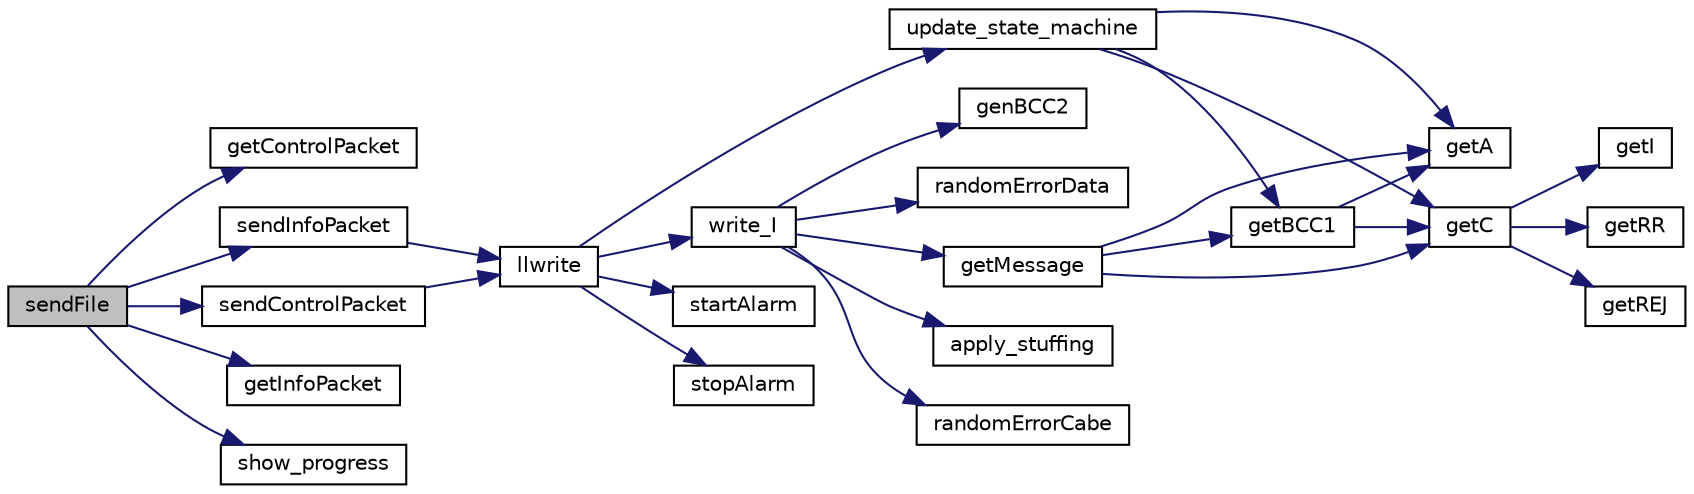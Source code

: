digraph "sendFile"
{
  edge [fontname="Helvetica",fontsize="10",labelfontname="Helvetica",labelfontsize="10"];
  node [fontname="Helvetica",fontsize="10",shape=record];
  rankdir="LR";
  Node1 [label="sendFile",height=0.2,width=0.4,color="black", fillcolor="grey75", style="filled", fontcolor="black"];
  Node1 -> Node2 [color="midnightblue",fontsize="10",style="solid",fontname="Helvetica"];
  Node2 [label="getControlPacket",height=0.2,width=0.4,color="black", fillcolor="white", style="filled",URL="$_app_protocol_8c.html#a2b801ed1acf22e8bfa83ca4b94387ff1"];
  Node1 -> Node3 [color="midnightblue",fontsize="10",style="solid",fontname="Helvetica"];
  Node3 [label="sendControlPacket",height=0.2,width=0.4,color="black", fillcolor="white", style="filled",URL="$_app_protocol_8c.html#a123485ea53d189897094d75d75e7c9db"];
  Node3 -> Node4 [color="midnightblue",fontsize="10",style="solid",fontname="Helvetica"];
  Node4 [label="llwrite",height=0.2,width=0.4,color="black", fillcolor="white", style="filled",URL="$_data_link_protocol_8c.html#a7566fe39434784a0bc29e8b0e64485fc"];
  Node4 -> Node5 [color="midnightblue",fontsize="10",style="solid",fontname="Helvetica"];
  Node5 [label="write_I",height=0.2,width=0.4,color="black", fillcolor="white", style="filled",URL="$_data_link_protocol_8c.html#ab455e0521aa499284c844ee6f8e26598"];
  Node5 -> Node6 [color="midnightblue",fontsize="10",style="solid",fontname="Helvetica"];
  Node6 [label="getMessage",height=0.2,width=0.4,color="black", fillcolor="white", style="filled",URL="$_data_link_protocol_8c.html#a15fda084e7c867a3bbec56c610d51328"];
  Node6 -> Node7 [color="midnightblue",fontsize="10",style="solid",fontname="Helvetica"];
  Node7 [label="getA",height=0.2,width=0.4,color="black", fillcolor="white", style="filled",URL="$_data_link_protocol_8c.html#a6a7b7f464b479f94feff8d9a00b18641"];
  Node6 -> Node8 [color="midnightblue",fontsize="10",style="solid",fontname="Helvetica"];
  Node8 [label="getC",height=0.2,width=0.4,color="black", fillcolor="white", style="filled",URL="$_data_link_protocol_8c.html#aaa901ccedf05fba90552bdacbd11d3e9"];
  Node8 -> Node9 [color="midnightblue",fontsize="10",style="solid",fontname="Helvetica"];
  Node9 [label="getI",height=0.2,width=0.4,color="black", fillcolor="white", style="filled",URL="$_data_link_protocol_8c.html#a1e4dbedff6dab62b362ac8ce0c34db2b"];
  Node8 -> Node10 [color="midnightblue",fontsize="10",style="solid",fontname="Helvetica"];
  Node10 [label="getRR",height=0.2,width=0.4,color="black", fillcolor="white", style="filled",URL="$_data_link_protocol_8c.html#a61563a2133275f81530af205df721370"];
  Node8 -> Node11 [color="midnightblue",fontsize="10",style="solid",fontname="Helvetica"];
  Node11 [label="getREJ",height=0.2,width=0.4,color="black", fillcolor="white", style="filled",URL="$_data_link_protocol_8c.html#abaa3708a048ddc5767862379efc6a548"];
  Node6 -> Node12 [color="midnightblue",fontsize="10",style="solid",fontname="Helvetica"];
  Node12 [label="getBCC1",height=0.2,width=0.4,color="black", fillcolor="white", style="filled",URL="$_data_link_protocol_8c.html#afa532baada4350c6ed5b8193170b419d"];
  Node12 -> Node7 [color="midnightblue",fontsize="10",style="solid",fontname="Helvetica"];
  Node12 -> Node8 [color="midnightblue",fontsize="10",style="solid",fontname="Helvetica"];
  Node5 -> Node13 [color="midnightblue",fontsize="10",style="solid",fontname="Helvetica"];
  Node13 [label="randomErrorCabe",height=0.2,width=0.4,color="black", fillcolor="white", style="filled",URL="$_data_link_protocol_8c.html#a0897e8adf83062f90d9c40d7150a65da"];
  Node5 -> Node14 [color="midnightblue",fontsize="10",style="solid",fontname="Helvetica"];
  Node14 [label="genBCC2",height=0.2,width=0.4,color="black", fillcolor="white", style="filled",URL="$_data_link_protocol_8c.html#adac0fd13500fe1f22cd9c00f46b13c05"];
  Node5 -> Node15 [color="midnightblue",fontsize="10",style="solid",fontname="Helvetica"];
  Node15 [label="randomErrorData",height=0.2,width=0.4,color="black", fillcolor="white", style="filled",URL="$_data_link_protocol_8c.html#ad02f9034be15b43af6a10458ac425729"];
  Node5 -> Node16 [color="midnightblue",fontsize="10",style="solid",fontname="Helvetica"];
  Node16 [label="apply_stuffing",height=0.2,width=0.4,color="black", fillcolor="white", style="filled",URL="$_data_link_protocol_8c.html#a5e3fb24a4fa1e5809512f2231866446c"];
  Node4 -> Node17 [color="midnightblue",fontsize="10",style="solid",fontname="Helvetica"];
  Node17 [label="startAlarm",height=0.2,width=0.4,color="black", fillcolor="white", style="filled",URL="$_data_link_protocol_8c.html#a49297b2b7505288d30cfe8a7e5ed19eb"];
  Node4 -> Node18 [color="midnightblue",fontsize="10",style="solid",fontname="Helvetica"];
  Node18 [label="update_state_machine",height=0.2,width=0.4,color="black", fillcolor="white", style="filled",URL="$_data_link_protocol_8c.html#ae6b9522ed0e0617707ec39205ac3d66b"];
  Node18 -> Node7 [color="midnightblue",fontsize="10",style="solid",fontname="Helvetica"];
  Node18 -> Node8 [color="midnightblue",fontsize="10",style="solid",fontname="Helvetica"];
  Node18 -> Node12 [color="midnightblue",fontsize="10",style="solid",fontname="Helvetica"];
  Node4 -> Node19 [color="midnightblue",fontsize="10",style="solid",fontname="Helvetica"];
  Node19 [label="stopAlarm",height=0.2,width=0.4,color="black", fillcolor="white", style="filled",URL="$_data_link_protocol_8c.html#a7ae58fc4d576671de97e4eab7d92d8ce"];
  Node1 -> Node20 [color="midnightblue",fontsize="10",style="solid",fontname="Helvetica"];
  Node20 [label="getInfoPacket",height=0.2,width=0.4,color="black", fillcolor="white", style="filled",URL="$_app_protocol_8c.html#a181cbaf5a7dc6ebcbe16544b869fad0c"];
  Node1 -> Node21 [color="midnightblue",fontsize="10",style="solid",fontname="Helvetica"];
  Node21 [label="sendInfoPacket",height=0.2,width=0.4,color="black", fillcolor="white", style="filled",URL="$_app_protocol_8c.html#a210995acca3c01cc05ab4f44fae52612"];
  Node21 -> Node4 [color="midnightblue",fontsize="10",style="solid",fontname="Helvetica"];
  Node1 -> Node22 [color="midnightblue",fontsize="10",style="solid",fontname="Helvetica"];
  Node22 [label="show_progress",height=0.2,width=0.4,color="black", fillcolor="white", style="filled",URL="$_app_protocol_8c.html#a5e7b721b0e6dfd145cd681f4fcc6563f"];
}
